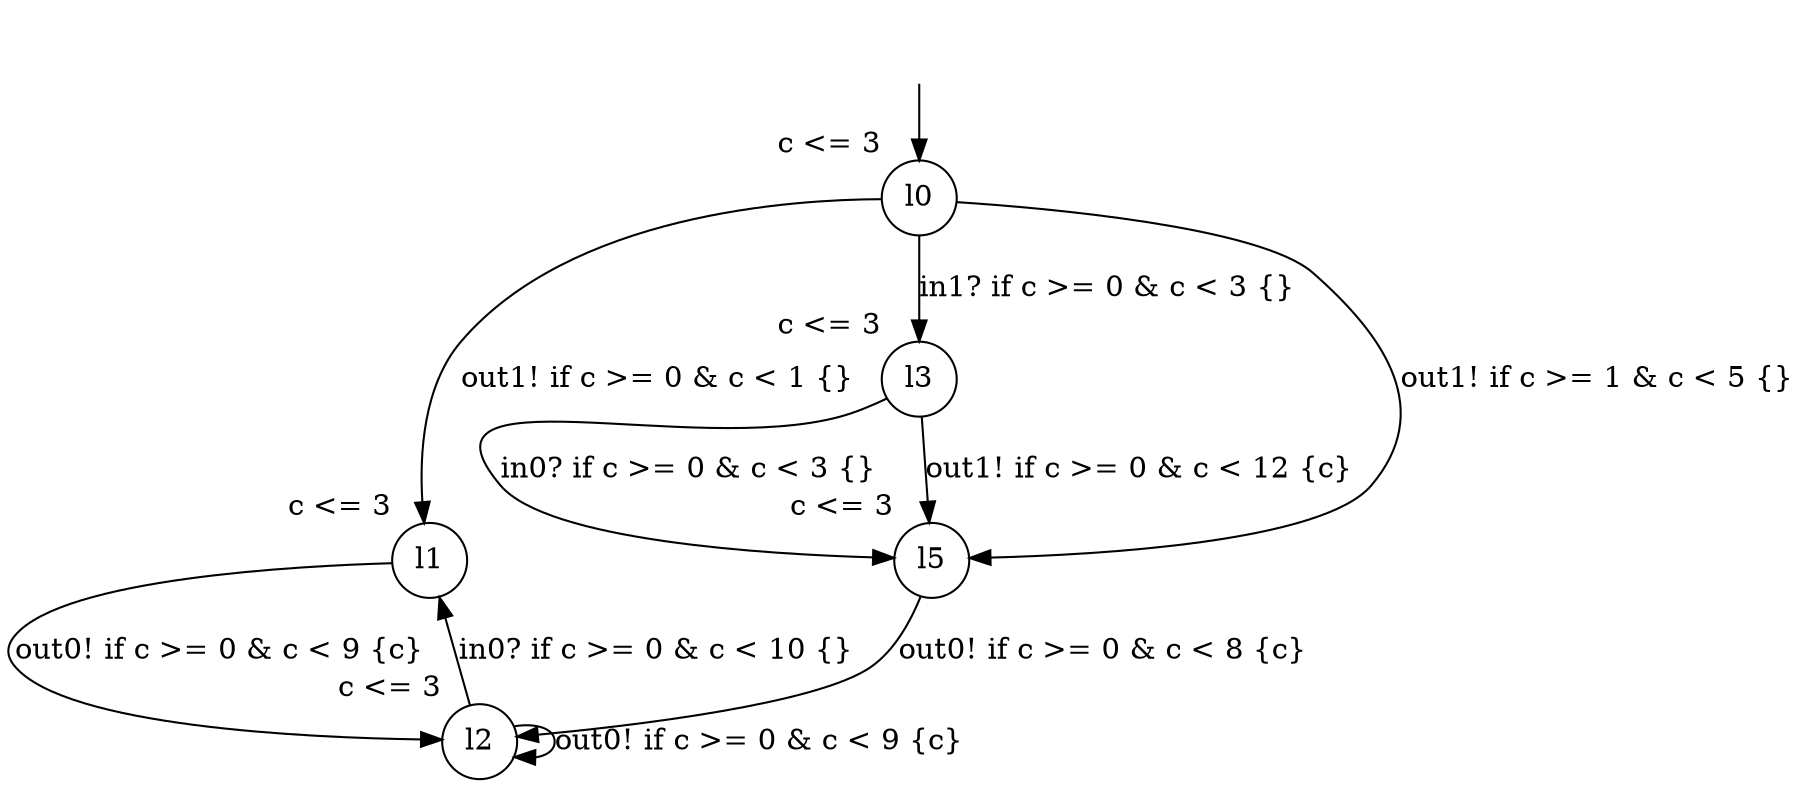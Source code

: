 digraph g {
__start0 [label="" shape="none"];
l0 [shape="circle" margin=0 label="l0", xlabel="c <= 3"];
l1 [shape="circle" margin=0 label="l1", xlabel="c <= 3"];
l2 [shape="circle" margin=0 label="l2", xlabel="c <= 3"];
l3 [shape="circle" margin=0 label="l3", xlabel="c <= 3"];
l5 [shape="circle" margin=0 label="l5", xlabel="c <= 3"];
l0 -> l3 [label="in1? if c >= 0 & c < 3 {} "];
l0 -> l1 [label="out1! if c >= 0 & c < 1 {} "];
l0 -> l5 [label="out1! if c >= 1 & c < 5 {} "];
l1 -> l2 [label="out0! if c >= 0 & c < 9 {c} "];
l2 -> l2 [label="out0! if c >= 0 & c < 9 {c} "];
l2 -> l1 [label="in0? if c >= 0 & c < 10 {} "];
l3 -> l5 [label="in0? if c >= 0 & c < 3 {} "];
l3 -> l5 [label="out1! if c >= 0 & c < 12 {c} "];
l5 -> l2 [label="out0! if c >= 0 & c < 8 {c} "];
__start0 -> l0;
}
